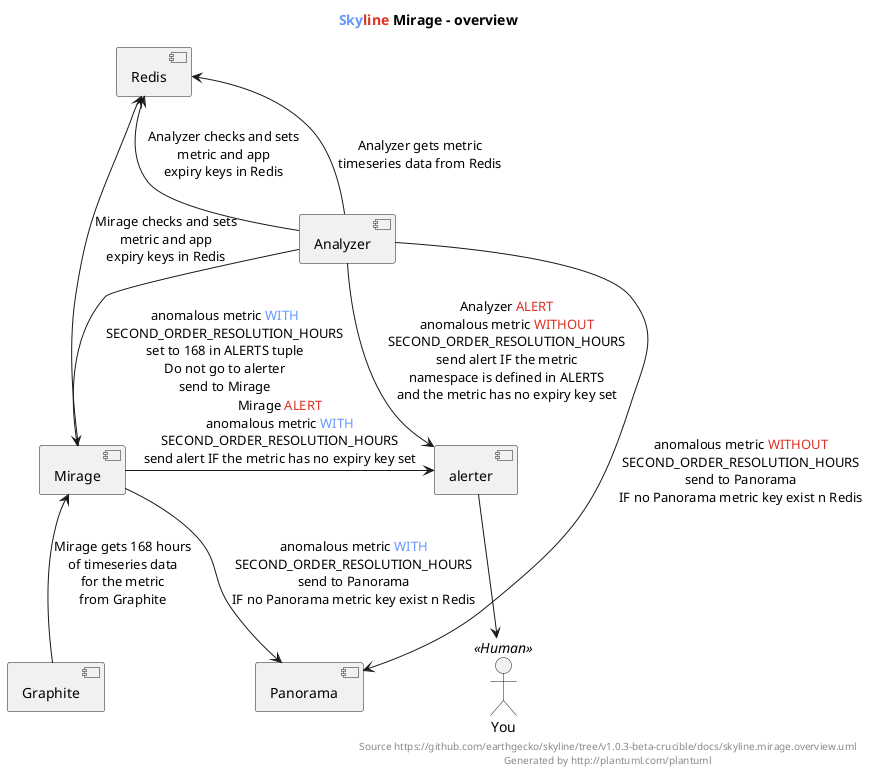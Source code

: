 # The source uml for skyline.mirage.overview.png as generated by PlantUML
@startuml
title <font color=#6698FF>Sky</font><font color=#dd3023>line</font> Mirage - overview

actor You << Human >>

[Graphite] as Graphite

[alerter] as alerter

[Analyzer] as Analyzer

[Mirage] as Mirage

[Panorama] as Panorama

[Redis] as Redis

Analyzer -down-> Panorama : anomalous metric <font color=#dd3023>WITHOUT</font>\nSECOND_ORDER_RESOLUTION_HOURS\nsend to Panorama\nIF no Panorama metric key exist n Redis

Analyzer -left--> Redis : Analyzer gets metric\ntimeseries data from Redis

Analyzer -left--> Redis : Analyzer checks and sets\nmetric and app\nexpiry keys in Redis

Analyzer -down-> alerter : Analyzer <font color=#dd3023>ALERT</font>\nanomalous metric <font color=#dd3023>WITHOUT</font>\nSECOND_ORDER_RESOLUTION_HOURS\nsend alert IF the metric\nnamespace is defined in ALERTS\nand the metric has no expiry key set

Analyzer -down-> Mirage : anomalous metric <font color=#6698FF>WITH</font>\nSECOND_ORDER_RESOLUTION_HOURS\nset to 168 in ALERTS tuple\nDo not go to alerter\nsend to Mirage

Mirage <-- Graphite : Mirage gets 168 hours\nof timeseries data\nfor the metric\nfrom Graphite

Mirage -up--> Redis : Mirage checks and sets\nmetric and app\nexpiry keys in Redis

Mirage -down-> Panorama : anomalous metric <font color=#6698FF>WITH</font>\nSECOND_ORDER_RESOLUTION_HOURS\nsend to Panorama\nIF no Panorama metric key exist n Redis

Mirage -right-> alerter : Mirage <font color=#dd3023>ALERT</font>\nanomalous metric <font color=#6698FF>WITH</font>\nSECOND_ORDER_RESOLUTION_HOURS\nsend alert IF the metric has no expiry key set

alerter -down-> You

right footer Source https://github.com/earthgecko/skyline/tree/v1.0.3-beta-crucible/docs/skyline.mirage.overview.uml\nGenerated by http://plantuml.com/plantuml

@enduml
